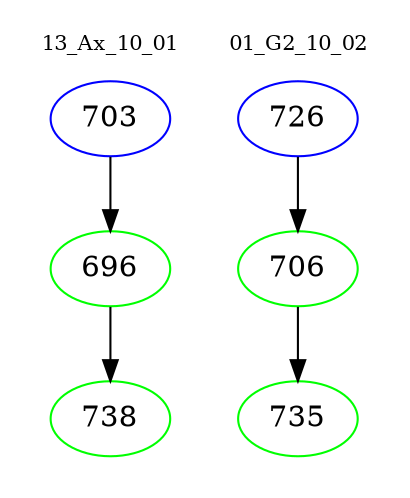digraph{
subgraph cluster_0 {
color = white
label = "13_Ax_10_01";
fontsize=10;
T0_703 [label="703", color="blue"]
T0_703 -> T0_696 [color="black"]
T0_696 [label="696", color="green"]
T0_696 -> T0_738 [color="black"]
T0_738 [label="738", color="green"]
}
subgraph cluster_1 {
color = white
label = "01_G2_10_02";
fontsize=10;
T1_726 [label="726", color="blue"]
T1_726 -> T1_706 [color="black"]
T1_706 [label="706", color="green"]
T1_706 -> T1_735 [color="black"]
T1_735 [label="735", color="green"]
}
}

